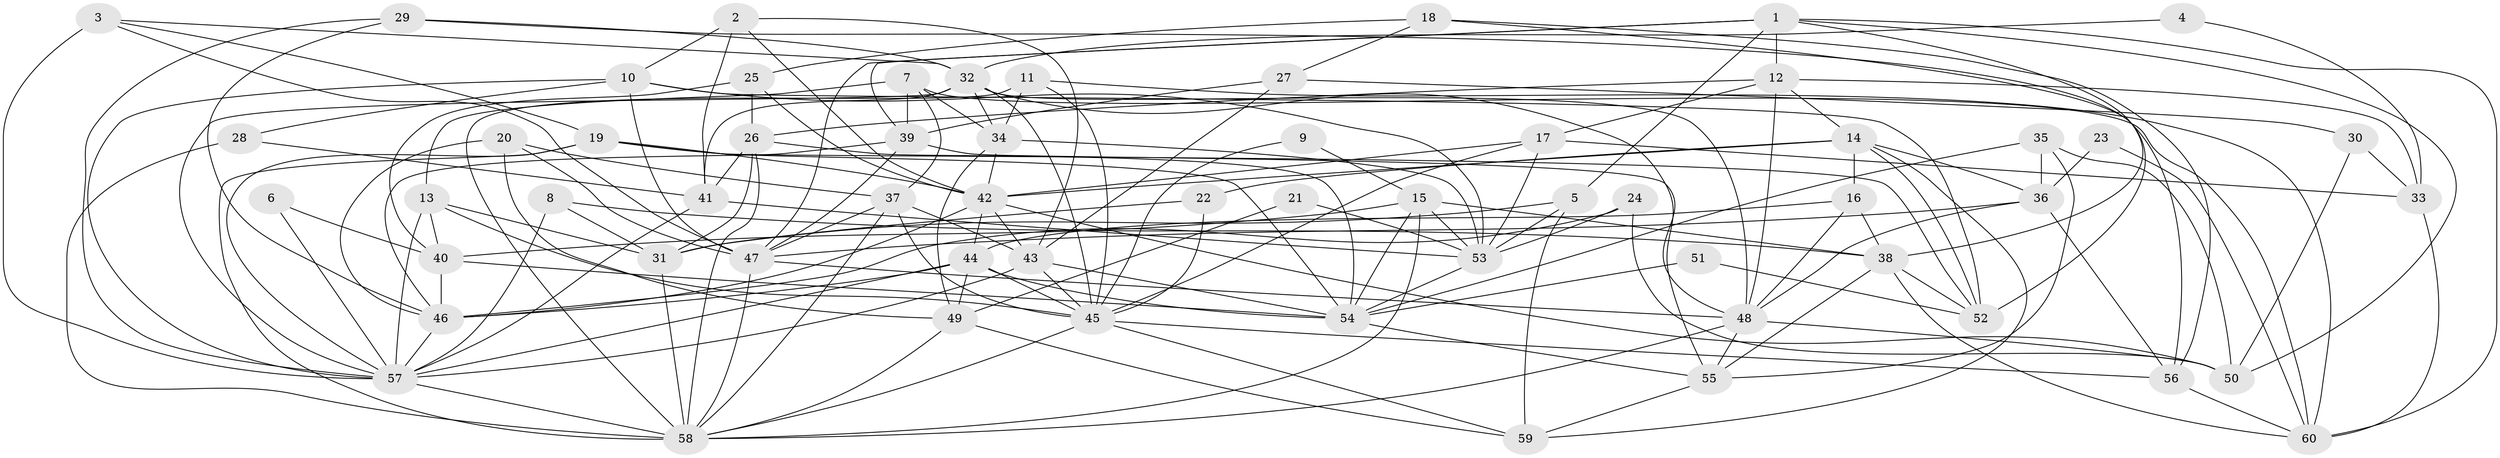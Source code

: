 // original degree distribution, {5: 0.2605042016806723, 3: 0.23529411764705882, 6: 0.08403361344537816, 2: 0.13445378151260504, 4: 0.2605042016806723, 7: 0.025210084033613446}
// Generated by graph-tools (version 1.1) at 2025/50/03/09/25 03:50:04]
// undirected, 60 vertices, 170 edges
graph export_dot {
graph [start="1"]
  node [color=gray90,style=filled];
  1;
  2;
  3;
  4;
  5;
  6;
  7;
  8;
  9;
  10;
  11;
  12;
  13;
  14;
  15;
  16;
  17;
  18;
  19;
  20;
  21;
  22;
  23;
  24;
  25;
  26;
  27;
  28;
  29;
  30;
  31;
  32;
  33;
  34;
  35;
  36;
  37;
  38;
  39;
  40;
  41;
  42;
  43;
  44;
  45;
  46;
  47;
  48;
  49;
  50;
  51;
  52;
  53;
  54;
  55;
  56;
  57;
  58;
  59;
  60;
  1 -- 5 [weight=1.0];
  1 -- 12 [weight=1.0];
  1 -- 38 [weight=1.0];
  1 -- 39 [weight=1.0];
  1 -- 47 [weight=1.0];
  1 -- 50 [weight=1.0];
  1 -- 60 [weight=1.0];
  2 -- 10 [weight=1.0];
  2 -- 41 [weight=1.0];
  2 -- 42 [weight=1.0];
  2 -- 43 [weight=1.0];
  3 -- 19 [weight=1.0];
  3 -- 32 [weight=1.0];
  3 -- 47 [weight=1.0];
  3 -- 57 [weight=1.0];
  4 -- 32 [weight=1.0];
  4 -- 33 [weight=1.0];
  5 -- 31 [weight=1.0];
  5 -- 53 [weight=1.0];
  5 -- 59 [weight=1.0];
  6 -- 40 [weight=1.0];
  6 -- 57 [weight=1.0];
  7 -- 13 [weight=1.0];
  7 -- 34 [weight=1.0];
  7 -- 37 [weight=1.0];
  7 -- 39 [weight=1.0];
  7 -- 60 [weight=1.0];
  8 -- 31 [weight=1.0];
  8 -- 38 [weight=1.0];
  8 -- 57 [weight=1.0];
  9 -- 15 [weight=1.0];
  9 -- 45 [weight=1.0];
  10 -- 28 [weight=1.0];
  10 -- 47 [weight=1.0];
  10 -- 52 [weight=1.0];
  10 -- 53 [weight=1.0];
  10 -- 57 [weight=1.0];
  11 -- 34 [weight=1.0];
  11 -- 45 [weight=1.0];
  11 -- 58 [weight=1.0];
  11 -- 60 [weight=1.0];
  12 -- 14 [weight=1.0];
  12 -- 17 [weight=1.0];
  12 -- 26 [weight=1.0];
  12 -- 33 [weight=1.0];
  12 -- 48 [weight=1.0];
  13 -- 31 [weight=1.0];
  13 -- 40 [weight=1.0];
  13 -- 45 [weight=1.0];
  13 -- 57 [weight=1.0];
  14 -- 16 [weight=1.0];
  14 -- 22 [weight=1.0];
  14 -- 36 [weight=1.0];
  14 -- 42 [weight=1.0];
  14 -- 52 [weight=1.0];
  14 -- 59 [weight=1.0];
  15 -- 38 [weight=1.0];
  15 -- 40 [weight=1.0];
  15 -- 53 [weight=1.0];
  15 -- 54 [weight=1.0];
  15 -- 58 [weight=1.0];
  16 -- 38 [weight=1.0];
  16 -- 44 [weight=1.0];
  16 -- 48 [weight=1.0];
  17 -- 33 [weight=1.0];
  17 -- 42 [weight=1.0];
  17 -- 45 [weight=1.0];
  17 -- 53 [weight=1.0];
  18 -- 25 [weight=1.0];
  18 -- 27 [weight=1.0];
  18 -- 52 [weight=1.0];
  18 -- 56 [weight=1.0];
  19 -- 42 [weight=2.0];
  19 -- 52 [weight=1.0];
  19 -- 54 [weight=1.0];
  19 -- 57 [weight=1.0];
  19 -- 58 [weight=2.0];
  20 -- 37 [weight=1.0];
  20 -- 46 [weight=1.0];
  20 -- 47 [weight=1.0];
  20 -- 49 [weight=1.0];
  21 -- 49 [weight=1.0];
  21 -- 53 [weight=1.0];
  22 -- 31 [weight=1.0];
  22 -- 45 [weight=1.0];
  23 -- 36 [weight=1.0];
  23 -- 60 [weight=1.0];
  24 -- 46 [weight=1.0];
  24 -- 50 [weight=1.0];
  24 -- 53 [weight=1.0];
  25 -- 26 [weight=1.0];
  25 -- 40 [weight=1.0];
  25 -- 42 [weight=1.0];
  26 -- 31 [weight=1.0];
  26 -- 41 [weight=1.0];
  26 -- 54 [weight=1.0];
  26 -- 58 [weight=1.0];
  27 -- 30 [weight=1.0];
  27 -- 39 [weight=1.0];
  27 -- 43 [weight=1.0];
  28 -- 41 [weight=1.0];
  28 -- 58 [weight=2.0];
  29 -- 32 [weight=1.0];
  29 -- 46 [weight=1.0];
  29 -- 56 [weight=1.0];
  29 -- 57 [weight=1.0];
  30 -- 33 [weight=1.0];
  30 -- 50 [weight=1.0];
  31 -- 58 [weight=1.0];
  32 -- 34 [weight=1.0];
  32 -- 41 [weight=1.0];
  32 -- 45 [weight=1.0];
  32 -- 48 [weight=1.0];
  32 -- 55 [weight=1.0];
  32 -- 57 [weight=1.0];
  33 -- 60 [weight=1.0];
  34 -- 42 [weight=1.0];
  34 -- 49 [weight=1.0];
  34 -- 53 [weight=1.0];
  35 -- 36 [weight=1.0];
  35 -- 50 [weight=1.0];
  35 -- 54 [weight=1.0];
  35 -- 55 [weight=1.0];
  36 -- 47 [weight=1.0];
  36 -- 48 [weight=1.0];
  36 -- 56 [weight=1.0];
  37 -- 43 [weight=1.0];
  37 -- 45 [weight=1.0];
  37 -- 47 [weight=1.0];
  37 -- 58 [weight=1.0];
  38 -- 52 [weight=1.0];
  38 -- 55 [weight=1.0];
  38 -- 60 [weight=1.0];
  39 -- 46 [weight=1.0];
  39 -- 47 [weight=1.0];
  39 -- 48 [weight=1.0];
  40 -- 46 [weight=1.0];
  40 -- 54 [weight=1.0];
  41 -- 53 [weight=1.0];
  41 -- 57 [weight=1.0];
  42 -- 43 [weight=1.0];
  42 -- 44 [weight=1.0];
  42 -- 46 [weight=1.0];
  42 -- 50 [weight=1.0];
  43 -- 45 [weight=1.0];
  43 -- 54 [weight=1.0];
  43 -- 57 [weight=1.0];
  44 -- 45 [weight=1.0];
  44 -- 46 [weight=1.0];
  44 -- 49 [weight=1.0];
  44 -- 54 [weight=1.0];
  44 -- 57 [weight=1.0];
  45 -- 56 [weight=1.0];
  45 -- 58 [weight=1.0];
  45 -- 59 [weight=1.0];
  46 -- 57 [weight=1.0];
  47 -- 48 [weight=1.0];
  47 -- 58 [weight=1.0];
  48 -- 50 [weight=1.0];
  48 -- 55 [weight=1.0];
  48 -- 58 [weight=1.0];
  49 -- 58 [weight=1.0];
  49 -- 59 [weight=1.0];
  51 -- 52 [weight=1.0];
  51 -- 54 [weight=1.0];
  53 -- 54 [weight=1.0];
  54 -- 55 [weight=1.0];
  55 -- 59 [weight=1.0];
  56 -- 60 [weight=1.0];
  57 -- 58 [weight=1.0];
}
